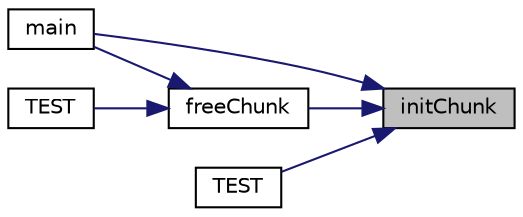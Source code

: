 digraph "initChunk"
{
 // INTERACTIVE_SVG=YES
 // LATEX_PDF_SIZE
  edge [fontname="Helvetica",fontsize="10",labelfontname="Helvetica",labelfontsize="10"];
  node [fontname="Helvetica",fontsize="10",shape=record];
  rankdir="RL";
  Node1 [label="initChunk",height=0.2,width=0.4,color="black", fillcolor="grey75", style="filled", fontcolor="black",tooltip="Initialise an empty chunk."];
  Node1 -> Node2 [dir="back",color="midnightblue",fontsize="10",style="solid",fontname="Helvetica"];
  Node2 [label="freeChunk",height=0.2,width=0.4,color="black", fillcolor="white", style="filled",URL="$chunk_8h.html#ad8d91576259f317ef240aad402880875",tooltip="Free up the resources used by the given chunk."];
  Node2 -> Node3 [dir="back",color="midnightblue",fontsize="10",style="solid",fontname="Helvetica"];
  Node3 [label="main",height=0.2,width=0.4,color="black", fillcolor="white", style="filled",URL="$main_8c.html#ac0f2228420376f4db7e1274f2b41667c",tooltip=" "];
  Node2 -> Node4 [dir="back",color="midnightblue",fontsize="10",style="solid",fontname="Helvetica"];
  Node4 [label="TEST",height=0.2,width=0.4,color="black", fillcolor="white", style="filled",URL="$chunk__test_8cpp.html#a7c5127003131824e70bcaf81969dbcad",tooltip=" "];
  Node1 -> Node3 [dir="back",color="midnightblue",fontsize="10",style="solid",fontname="Helvetica"];
  Node1 -> Node5 [dir="back",color="midnightblue",fontsize="10",style="solid",fontname="Helvetica"];
  Node5 [label="TEST",height=0.2,width=0.4,color="black", fillcolor="white", style="filled",URL="$chunk__test_8cpp.html#af74436bcbd4b665ebc11536ea9c21fc5",tooltip=" "];
}
